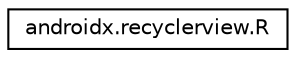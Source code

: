 digraph "Graphical Class Hierarchy"
{
 // LATEX_PDF_SIZE
  edge [fontname="Helvetica",fontsize="10",labelfontname="Helvetica",labelfontsize="10"];
  node [fontname="Helvetica",fontsize="10",shape=record];
  rankdir="LR";
  Node0 [label="androidx.recyclerview.R",height=0.2,width=0.4,color="black", fillcolor="white", style="filled",URL="$classandroidx_1_1recyclerview_1_1_r.html",tooltip=" "];
}
